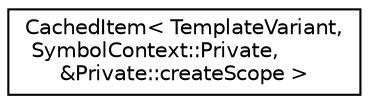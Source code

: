 digraph "Graphical Class Hierarchy"
{
 // LATEX_PDF_SIZE
  edge [fontname="Helvetica",fontsize="10",labelfontname="Helvetica",labelfontsize="10"];
  node [fontname="Helvetica",fontsize="10",shape=record];
  rankdir="LR";
  Node0 [label="CachedItem\< TemplateVariant,\l SymbolContext::Private,\l&Private::createScope \>",height=0.2,width=0.4,color="black", fillcolor="white", style="filled",URL="$classCachedItem.html",tooltip=" "];
}
